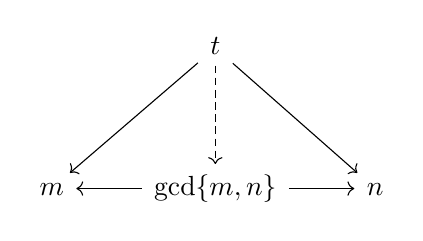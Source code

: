 \begin{tikzcd}
	& t 		& 	\\
	&		&	\\
  m & {\gcd \{m, n\} } & n 
  \arrow[from=3-2, to=3-1]
  \arrow[from=3-2, to=3-3]
  \arrow[from=1-2, to=3-1]
  \arrow[from=1-2, to=3-3]
  \arrow[from=1-2, to=3-2, dashed]
\end{tikzcd}
